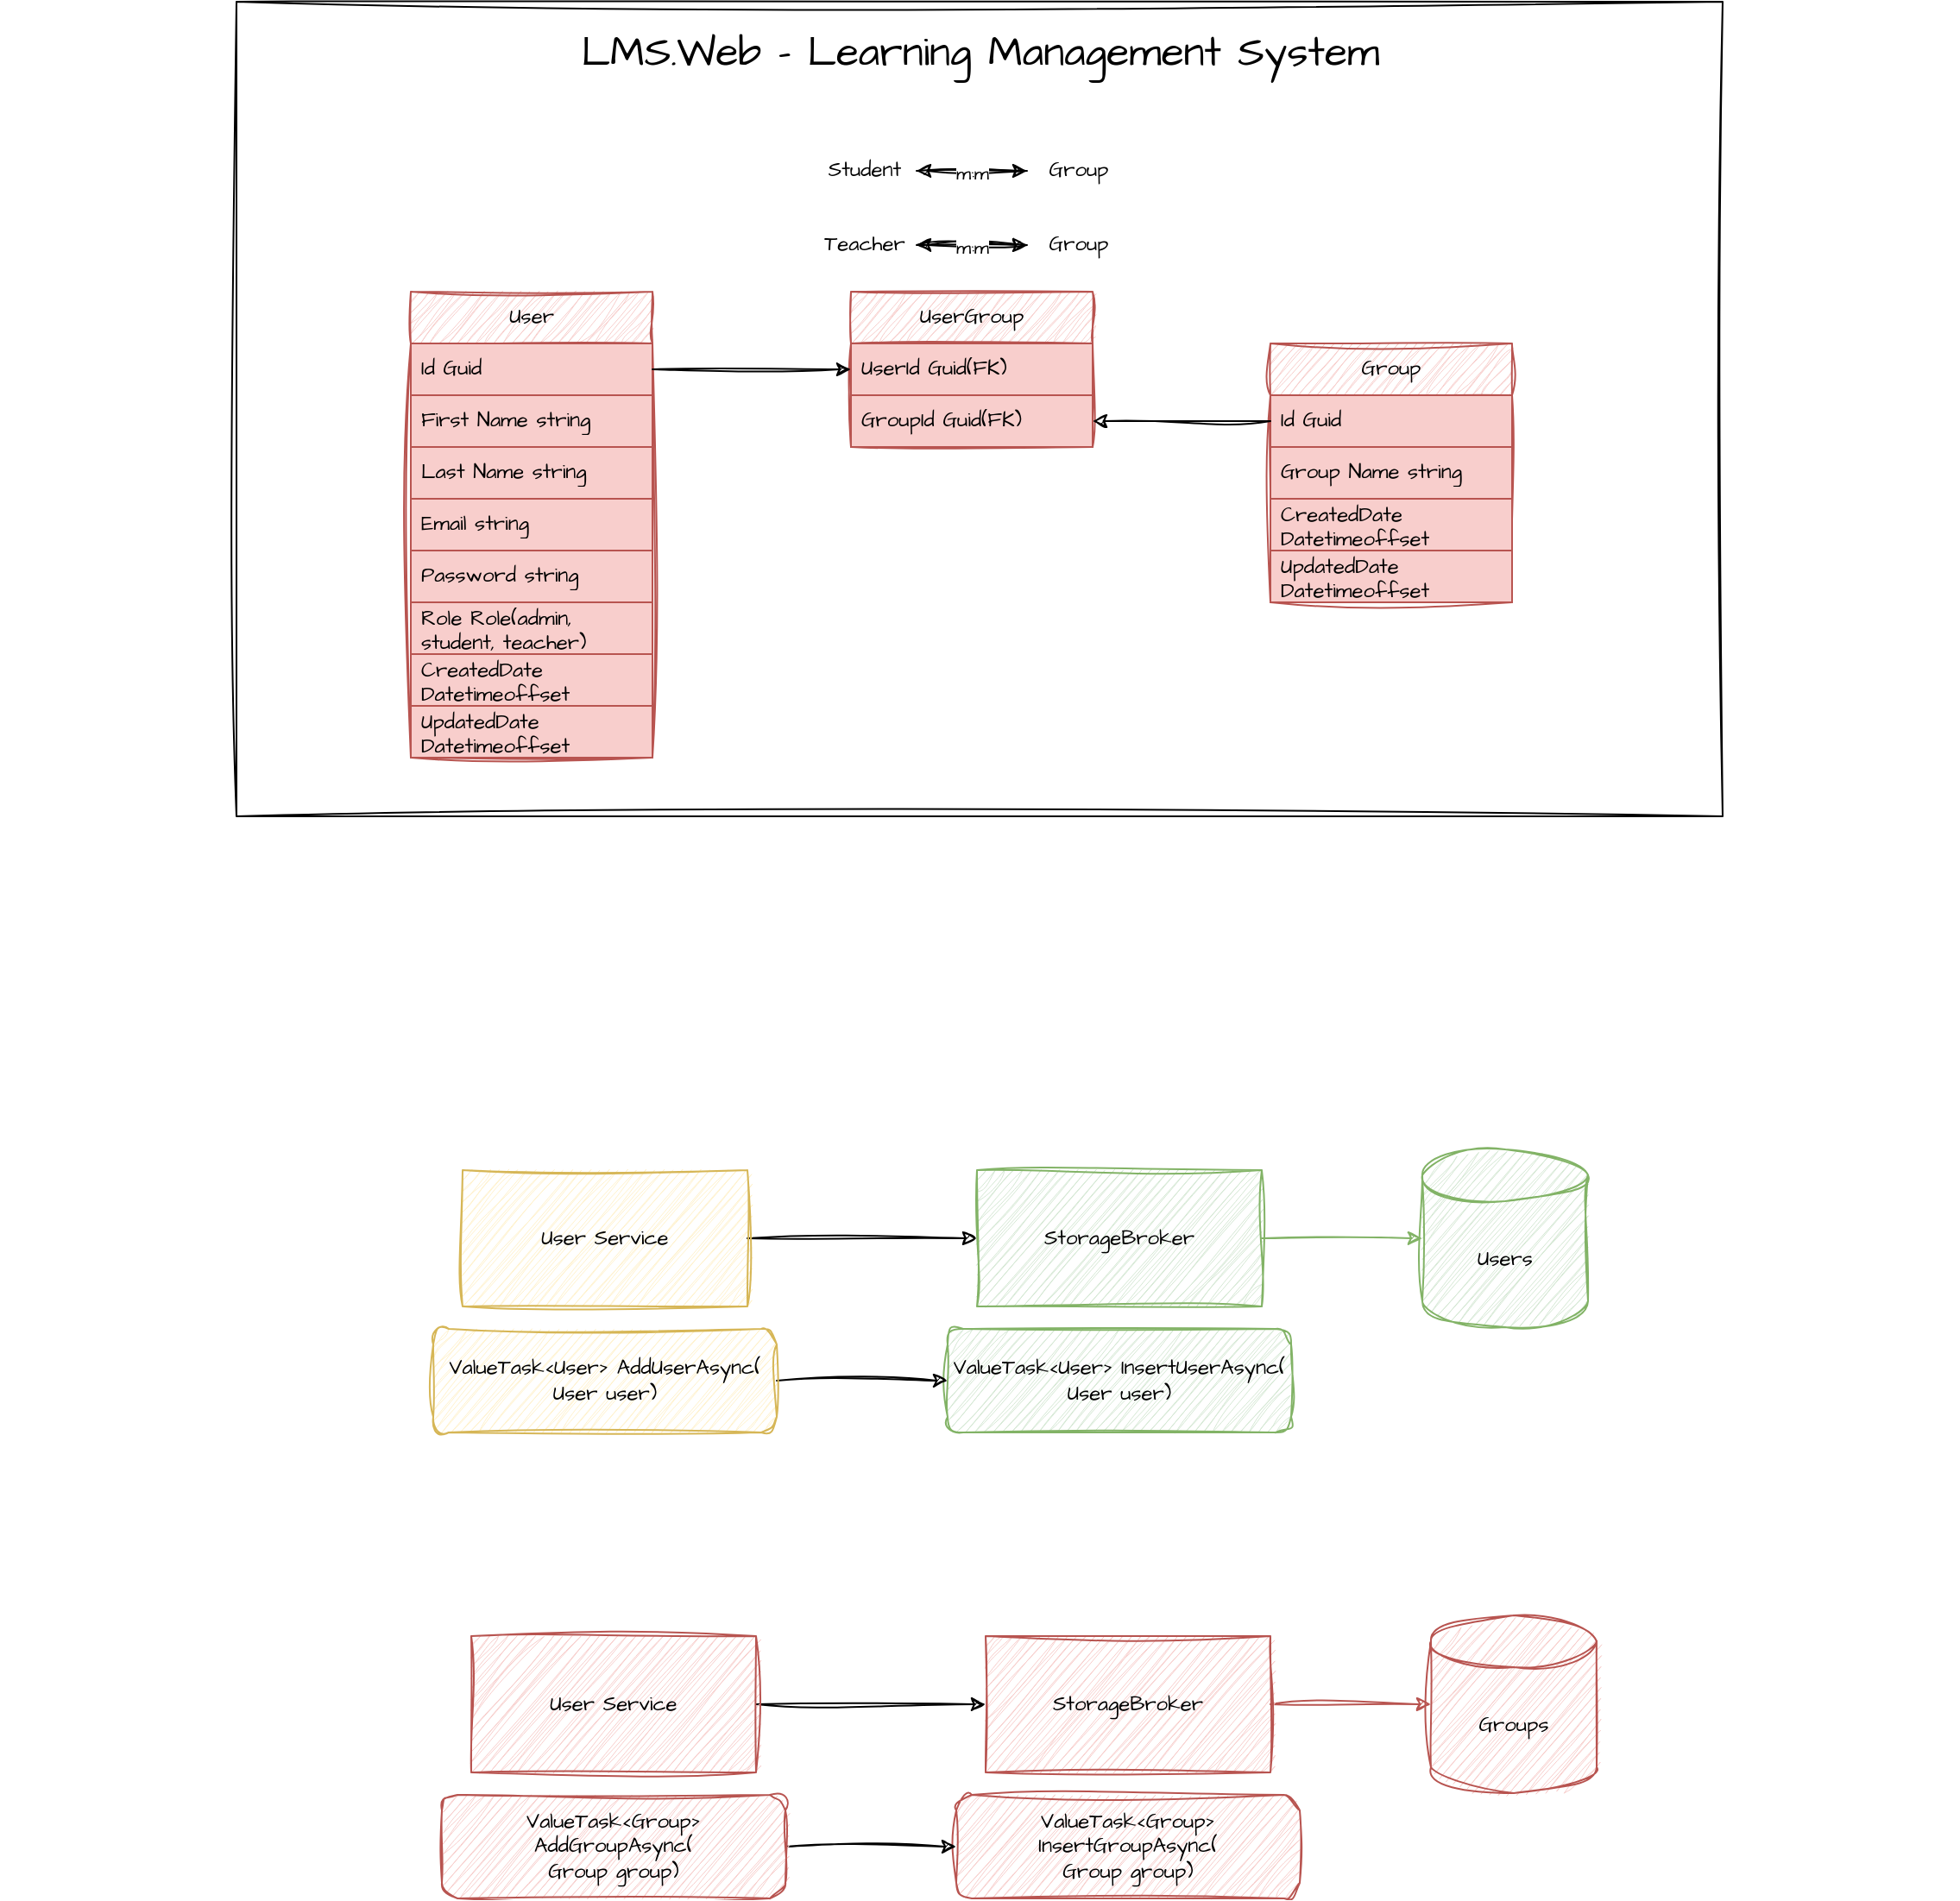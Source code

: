 <mxfile version="24.7.16">
  <diagram name="Page-1" id="NzhcsTbFFX72z6DJKy8v">
    <mxGraphModel dx="80" dy="868" grid="0" gridSize="10" guides="1" tooltips="1" connect="1" arrows="1" fold="1" page="0" pageScale="1" pageWidth="850" pageHeight="1100" math="0" shadow="0">
      <root>
        <mxCell id="0" />
        <mxCell id="1" parent="0" />
        <mxCell id="PWepbTCFuALaDU-6Ygkt-62" value="" style="rounded=0;whiteSpace=wrap;html=1;sketch=1;hachureGap=4;jiggle=2;curveFitting=1;fontFamily=Architects Daughter;fontSource=https%3A%2F%2Ffonts.googleapis.com%2Fcss%3Ffamily%3DArchitects%2BDaughter;" parent="1" vertex="1">
          <mxGeometry x="1310" y="-285" width="861" height="472" as="geometry" />
        </mxCell>
        <mxCell id="PWepbTCFuALaDU-6Ygkt-1" value="User" style="swimlane;fontStyle=0;childLayout=stackLayout;horizontal=1;startSize=30;horizontalStack=0;resizeParent=1;resizeParentMax=0;resizeLast=0;collapsible=1;marginBottom=0;whiteSpace=wrap;html=1;sketch=1;hachureGap=4;jiggle=2;curveFitting=1;fontFamily=Architects Daughter;fontSource=https%3A%2F%2Ffonts.googleapis.com%2Fcss%3Ffamily%3DArchitects%2BDaughter;fillColor=#f8cecc;strokeColor=#b85450;" parent="1" vertex="1">
          <mxGeometry x="1411" y="-117" width="140" height="270" as="geometry" />
        </mxCell>
        <mxCell id="PWepbTCFuALaDU-6Ygkt-2" value="Id Guid" style="text;strokeColor=#b85450;fillColor=#f8cecc;align=left;verticalAlign=middle;spacingLeft=4;spacingRight=4;overflow=hidden;points=[[0,0.5],[1,0.5]];portConstraint=eastwest;rotatable=0;whiteSpace=wrap;html=1;fontFamily=Architects Daughter;fontSource=https%3A%2F%2Ffonts.googleapis.com%2Fcss%3Ffamily%3DArchitects%2BDaughter;" parent="PWepbTCFuALaDU-6Ygkt-1" vertex="1">
          <mxGeometry y="30" width="140" height="30" as="geometry" />
        </mxCell>
        <mxCell id="PWepbTCFuALaDU-6Ygkt-3" value="First Name string" style="text;strokeColor=#b85450;fillColor=#f8cecc;align=left;verticalAlign=middle;spacingLeft=4;spacingRight=4;overflow=hidden;points=[[0,0.5],[1,0.5]];portConstraint=eastwest;rotatable=0;whiteSpace=wrap;html=1;fontFamily=Architects Daughter;fontSource=https%3A%2F%2Ffonts.googleapis.com%2Fcss%3Ffamily%3DArchitects%2BDaughter;" parent="PWepbTCFuALaDU-6Ygkt-1" vertex="1">
          <mxGeometry y="60" width="140" height="30" as="geometry" />
        </mxCell>
        <mxCell id="PWepbTCFuALaDU-6Ygkt-4" value="Last Name string" style="text;strokeColor=#b85450;fillColor=#f8cecc;align=left;verticalAlign=middle;spacingLeft=4;spacingRight=4;overflow=hidden;points=[[0,0.5],[1,0.5]];portConstraint=eastwest;rotatable=0;whiteSpace=wrap;html=1;fontFamily=Architects Daughter;fontSource=https%3A%2F%2Ffonts.googleapis.com%2Fcss%3Ffamily%3DArchitects%2BDaughter;" parent="PWepbTCFuALaDU-6Ygkt-1" vertex="1">
          <mxGeometry y="90" width="140" height="30" as="geometry" />
        </mxCell>
        <mxCell id="PWepbTCFuALaDU-6Ygkt-5" value="Email string" style="text;strokeColor=#b85450;fillColor=#f8cecc;align=left;verticalAlign=middle;spacingLeft=4;spacingRight=4;overflow=hidden;points=[[0,0.5],[1,0.5]];portConstraint=eastwest;rotatable=0;whiteSpace=wrap;html=1;fontFamily=Architects Daughter;fontSource=https%3A%2F%2Ffonts.googleapis.com%2Fcss%3Ffamily%3DArchitects%2BDaughter;" parent="PWepbTCFuALaDU-6Ygkt-1" vertex="1">
          <mxGeometry y="120" width="140" height="30" as="geometry" />
        </mxCell>
        <mxCell id="PWepbTCFuALaDU-6Ygkt-26" value="Password string" style="text;strokeColor=#b85450;fillColor=#f8cecc;align=left;verticalAlign=middle;spacingLeft=4;spacingRight=4;overflow=hidden;points=[[0,0.5],[1,0.5]];portConstraint=eastwest;rotatable=0;whiteSpace=wrap;html=1;fontFamily=Architects Daughter;fontSource=https%3A%2F%2Ffonts.googleapis.com%2Fcss%3Ffamily%3DArchitects%2BDaughter;" parent="PWepbTCFuALaDU-6Ygkt-1" vertex="1">
          <mxGeometry y="150" width="140" height="30" as="geometry" />
        </mxCell>
        <mxCell id="PWepbTCFuALaDU-6Ygkt-27" value="Role Role(admin, student, teacher)" style="text;strokeColor=#b85450;fillColor=#f8cecc;align=left;verticalAlign=middle;spacingLeft=4;spacingRight=4;overflow=hidden;points=[[0,0.5],[1,0.5]];portConstraint=eastwest;rotatable=0;whiteSpace=wrap;html=1;fontFamily=Architects Daughter;fontSource=https%3A%2F%2Ffonts.googleapis.com%2Fcss%3Ffamily%3DArchitects%2BDaughter;" parent="PWepbTCFuALaDU-6Ygkt-1" vertex="1">
          <mxGeometry y="180" width="140" height="30" as="geometry" />
        </mxCell>
        <mxCell id="PWepbTCFuALaDU-6Ygkt-60" value="CreatedDate Datetimeoffset" style="text;strokeColor=#b85450;fillColor=#f8cecc;align=left;verticalAlign=middle;spacingLeft=4;spacingRight=4;overflow=hidden;points=[[0,0.5],[1,0.5]];portConstraint=eastwest;rotatable=0;whiteSpace=wrap;html=1;fontFamily=Architects Daughter;fontSource=https%3A%2F%2Ffonts.googleapis.com%2Fcss%3Ffamily%3DArchitects%2BDaughter;" parent="PWepbTCFuALaDU-6Ygkt-1" vertex="1">
          <mxGeometry y="210" width="140" height="30" as="geometry" />
        </mxCell>
        <mxCell id="PWepbTCFuALaDU-6Ygkt-61" value="UpdatedDate Datetimeoffset" style="text;strokeColor=#b85450;fillColor=#f8cecc;align=left;verticalAlign=middle;spacingLeft=4;spacingRight=4;overflow=hidden;points=[[0,0.5],[1,0.5]];portConstraint=eastwest;rotatable=0;whiteSpace=wrap;html=1;fontFamily=Architects Daughter;fontSource=https%3A%2F%2Ffonts.googleapis.com%2Fcss%3Ffamily%3DArchitects%2BDaughter;" parent="PWepbTCFuALaDU-6Ygkt-1" vertex="1">
          <mxGeometry y="240" width="140" height="30" as="geometry" />
        </mxCell>
        <mxCell id="PWepbTCFuALaDU-6Ygkt-28" value="Group" style="swimlane;fontStyle=0;childLayout=stackLayout;horizontal=1;startSize=30;horizontalStack=0;resizeParent=1;resizeParentMax=0;resizeLast=0;collapsible=1;marginBottom=0;whiteSpace=wrap;html=1;sketch=1;hachureGap=4;jiggle=2;curveFitting=1;fontFamily=Architects Daughter;fontSource=https%3A%2F%2Ffonts.googleapis.com%2Fcss%3Ffamily%3DArchitects%2BDaughter;fillColor=#f8cecc;strokeColor=#b85450;" parent="1" vertex="1">
          <mxGeometry x="1909" y="-87" width="140" height="150" as="geometry" />
        </mxCell>
        <mxCell id="PWepbTCFuALaDU-6Ygkt-29" value="Id Guid" style="text;strokeColor=#b85450;fillColor=#f8cecc;align=left;verticalAlign=middle;spacingLeft=4;spacingRight=4;overflow=hidden;points=[[0,0.5],[1,0.5]];portConstraint=eastwest;rotatable=0;whiteSpace=wrap;html=1;fontFamily=Architects Daughter;fontSource=https%3A%2F%2Ffonts.googleapis.com%2Fcss%3Ffamily%3DArchitects%2BDaughter;" parent="PWepbTCFuALaDU-6Ygkt-28" vertex="1">
          <mxGeometry y="30" width="140" height="30" as="geometry" />
        </mxCell>
        <mxCell id="PWepbTCFuALaDU-6Ygkt-30" value="Group Name string" style="text;strokeColor=#b85450;fillColor=#f8cecc;align=left;verticalAlign=middle;spacingLeft=4;spacingRight=4;overflow=hidden;points=[[0,0.5],[1,0.5]];portConstraint=eastwest;rotatable=0;whiteSpace=wrap;html=1;fontFamily=Architects Daughter;fontSource=https%3A%2F%2Ffonts.googleapis.com%2Fcss%3Ffamily%3DArchitects%2BDaughter;" parent="PWepbTCFuALaDU-6Ygkt-28" vertex="1">
          <mxGeometry y="60" width="140" height="30" as="geometry" />
        </mxCell>
        <mxCell id="PWepbTCFuALaDU-6Ygkt-57" value="CreatedDate Datetimeoffset" style="text;strokeColor=#b85450;fillColor=#f8cecc;align=left;verticalAlign=middle;spacingLeft=4;spacingRight=4;overflow=hidden;points=[[0,0.5],[1,0.5]];portConstraint=eastwest;rotatable=0;whiteSpace=wrap;html=1;fontFamily=Architects Daughter;fontSource=https%3A%2F%2Ffonts.googleapis.com%2Fcss%3Ffamily%3DArchitects%2BDaughter;" parent="PWepbTCFuALaDU-6Ygkt-28" vertex="1">
          <mxGeometry y="90" width="140" height="30" as="geometry" />
        </mxCell>
        <mxCell id="PWepbTCFuALaDU-6Ygkt-58" value="UpdatedDate Datetimeoffset" style="text;strokeColor=#b85450;fillColor=#f8cecc;align=left;verticalAlign=middle;spacingLeft=4;spacingRight=4;overflow=hidden;points=[[0,0.5],[1,0.5]];portConstraint=eastwest;rotatable=0;whiteSpace=wrap;html=1;fontFamily=Architects Daughter;fontSource=https%3A%2F%2Ffonts.googleapis.com%2Fcss%3Ffamily%3DArchitects%2BDaughter;" parent="PWepbTCFuALaDU-6Ygkt-28" vertex="1">
          <mxGeometry y="120" width="140" height="30" as="geometry" />
        </mxCell>
        <mxCell id="PWepbTCFuALaDU-6Ygkt-39" style="edgeStyle=orthogonalEdgeStyle;rounded=0;sketch=1;hachureGap=4;jiggle=2;curveFitting=1;orthogonalLoop=1;jettySize=auto;html=1;fontFamily=Architects Daughter;fontSource=https%3A%2F%2Ffonts.googleapis.com%2Fcss%3Ffamily%3DArchitects%2BDaughter;" parent="1" source="PWepbTCFuALaDU-6Ygkt-37" target="PWepbTCFuALaDU-6Ygkt-38" edge="1">
          <mxGeometry relative="1" as="geometry" />
        </mxCell>
        <mxCell id="PWepbTCFuALaDU-6Ygkt-37" value="Student" style="text;html=1;align=center;verticalAlign=middle;whiteSpace=wrap;rounded=0;fontFamily=Architects Daughter;fontSource=https%3A%2F%2Ffonts.googleapis.com%2Fcss%3Ffamily%3DArchitects%2BDaughter;" parent="1" vertex="1">
          <mxGeometry x="1644" y="-202" width="60" height="30" as="geometry" />
        </mxCell>
        <mxCell id="PWepbTCFuALaDU-6Ygkt-40" style="edgeStyle=orthogonalEdgeStyle;rounded=0;sketch=1;hachureGap=4;jiggle=2;curveFitting=1;orthogonalLoop=1;jettySize=auto;html=1;fontFamily=Architects Daughter;fontSource=https%3A%2F%2Ffonts.googleapis.com%2Fcss%3Ffamily%3DArchitects%2BDaughter;" parent="1" source="PWepbTCFuALaDU-6Ygkt-38" target="PWepbTCFuALaDU-6Ygkt-37" edge="1">
          <mxGeometry relative="1" as="geometry" />
        </mxCell>
        <mxCell id="PWepbTCFuALaDU-6Ygkt-41" value="m:m" style="edgeLabel;html=1;align=center;verticalAlign=middle;resizable=0;points=[];sketch=1;hachureGap=4;jiggle=2;curveFitting=1;fontFamily=Architects Daughter;fontSource=https%3A%2F%2Ffonts.googleapis.com%2Fcss%3Ffamily%3DArchitects%2BDaughter;" parent="PWepbTCFuALaDU-6Ygkt-40" vertex="1" connectable="0">
          <mxGeometry x="0.003" y="1" relative="1" as="geometry">
            <mxPoint as="offset" />
          </mxGeometry>
        </mxCell>
        <mxCell id="PWepbTCFuALaDU-6Ygkt-38" value="Group" style="text;html=1;align=center;verticalAlign=middle;whiteSpace=wrap;rounded=0;fontFamily=Architects Daughter;fontSource=https%3A%2F%2Ffonts.googleapis.com%2Fcss%3Ffamily%3DArchitects%2BDaughter;" parent="1" vertex="1">
          <mxGeometry x="1768" y="-202" width="60" height="30" as="geometry" />
        </mxCell>
        <mxCell id="PWepbTCFuALaDU-6Ygkt-42" style="edgeStyle=orthogonalEdgeStyle;rounded=0;sketch=1;hachureGap=4;jiggle=2;curveFitting=1;orthogonalLoop=1;jettySize=auto;html=1;fontFamily=Architects Daughter;fontSource=https%3A%2F%2Ffonts.googleapis.com%2Fcss%3Ffamily%3DArchitects%2BDaughter;" parent="1" source="PWepbTCFuALaDU-6Ygkt-43" target="PWepbTCFuALaDU-6Ygkt-46" edge="1">
          <mxGeometry relative="1" as="geometry" />
        </mxCell>
        <mxCell id="PWepbTCFuALaDU-6Ygkt-43" value="Teacher" style="text;html=1;align=center;verticalAlign=middle;whiteSpace=wrap;rounded=0;fontFamily=Architects Daughter;fontSource=https%3A%2F%2Ffonts.googleapis.com%2Fcss%3Ffamily%3DArchitects%2BDaughter;" parent="1" vertex="1">
          <mxGeometry x="1644" y="-159" width="60" height="30" as="geometry" />
        </mxCell>
        <mxCell id="PWepbTCFuALaDU-6Ygkt-44" style="edgeStyle=orthogonalEdgeStyle;rounded=0;sketch=1;hachureGap=4;jiggle=2;curveFitting=1;orthogonalLoop=1;jettySize=auto;html=1;fontFamily=Architects Daughter;fontSource=https%3A%2F%2Ffonts.googleapis.com%2Fcss%3Ffamily%3DArchitects%2BDaughter;" parent="1" source="PWepbTCFuALaDU-6Ygkt-46" target="PWepbTCFuALaDU-6Ygkt-43" edge="1">
          <mxGeometry relative="1" as="geometry" />
        </mxCell>
        <mxCell id="PWepbTCFuALaDU-6Ygkt-45" value="m:m" style="edgeLabel;html=1;align=center;verticalAlign=middle;resizable=0;points=[];sketch=1;hachureGap=4;jiggle=2;curveFitting=1;fontFamily=Architects Daughter;fontSource=https%3A%2F%2Ffonts.googleapis.com%2Fcss%3Ffamily%3DArchitects%2BDaughter;" parent="PWepbTCFuALaDU-6Ygkt-44" vertex="1" connectable="0">
          <mxGeometry x="0.003" y="1" relative="1" as="geometry">
            <mxPoint as="offset" />
          </mxGeometry>
        </mxCell>
        <mxCell id="PWepbTCFuALaDU-6Ygkt-46" value="Group" style="text;html=1;align=center;verticalAlign=middle;whiteSpace=wrap;rounded=0;fontFamily=Architects Daughter;fontSource=https%3A%2F%2Ffonts.googleapis.com%2Fcss%3Ffamily%3DArchitects%2BDaughter;" parent="1" vertex="1">
          <mxGeometry x="1768" y="-159" width="60" height="30" as="geometry" />
        </mxCell>
        <mxCell id="PWepbTCFuALaDU-6Ygkt-48" value="UserGroup" style="swimlane;fontStyle=0;childLayout=stackLayout;horizontal=1;startSize=30;horizontalStack=0;resizeParent=1;resizeParentMax=0;resizeLast=0;collapsible=1;marginBottom=0;whiteSpace=wrap;html=1;sketch=1;hachureGap=4;jiggle=2;curveFitting=1;fontFamily=Architects Daughter;fontSource=https%3A%2F%2Ffonts.googleapis.com%2Fcss%3Ffamily%3DArchitects%2BDaughter;fillColor=#f8cecc;strokeColor=#b85450;" parent="1" vertex="1">
          <mxGeometry x="1666" y="-117" width="140" height="90" as="geometry" />
        </mxCell>
        <mxCell id="PWepbTCFuALaDU-6Ygkt-49" value="UserId Guid(FK)" style="text;strokeColor=#b85450;fillColor=#f8cecc;align=left;verticalAlign=middle;spacingLeft=4;spacingRight=4;overflow=hidden;points=[[0,0.5],[1,0.5]];portConstraint=eastwest;rotatable=0;whiteSpace=wrap;html=1;fontFamily=Architects Daughter;fontSource=https%3A%2F%2Ffonts.googleapis.com%2Fcss%3Ffamily%3DArchitects%2BDaughter;" parent="PWepbTCFuALaDU-6Ygkt-48" vertex="1">
          <mxGeometry y="30" width="140" height="30" as="geometry" />
        </mxCell>
        <mxCell id="PWepbTCFuALaDU-6Ygkt-50" value="GroupId Guid(FK)" style="text;strokeColor=#b85450;fillColor=#f8cecc;align=left;verticalAlign=middle;spacingLeft=4;spacingRight=4;overflow=hidden;points=[[0,0.5],[1,0.5]];portConstraint=eastwest;rotatable=0;whiteSpace=wrap;html=1;fontFamily=Architects Daughter;fontSource=https%3A%2F%2Ffonts.googleapis.com%2Fcss%3Ffamily%3DArchitects%2BDaughter;" parent="PWepbTCFuALaDU-6Ygkt-48" vertex="1">
          <mxGeometry y="60" width="140" height="30" as="geometry" />
        </mxCell>
        <mxCell id="PWepbTCFuALaDU-6Ygkt-55" style="edgeStyle=orthogonalEdgeStyle;rounded=0;sketch=1;hachureGap=4;jiggle=2;curveFitting=1;orthogonalLoop=1;jettySize=auto;html=1;fontFamily=Architects Daughter;fontSource=https%3A%2F%2Ffonts.googleapis.com%2Fcss%3Ffamily%3DArchitects%2BDaughter;" parent="1" source="PWepbTCFuALaDU-6Ygkt-2" target="PWepbTCFuALaDU-6Ygkt-49" edge="1">
          <mxGeometry relative="1" as="geometry" />
        </mxCell>
        <mxCell id="PWepbTCFuALaDU-6Ygkt-56" style="edgeStyle=orthogonalEdgeStyle;rounded=0;sketch=1;hachureGap=4;jiggle=2;curveFitting=1;orthogonalLoop=1;jettySize=auto;html=1;entryX=1;entryY=0.5;entryDx=0;entryDy=0;fontFamily=Architects Daughter;fontSource=https%3A%2F%2Ffonts.googleapis.com%2Fcss%3Ffamily%3DArchitects%2BDaughter;" parent="1" source="PWepbTCFuALaDU-6Ygkt-29" target="PWepbTCFuALaDU-6Ygkt-50" edge="1">
          <mxGeometry relative="1" as="geometry" />
        </mxCell>
        <mxCell id="PWepbTCFuALaDU-6Ygkt-63" value="&lt;font style=&quot;font-size: 24px;&quot;&gt;LMS.Web - Learning Management System&lt;/font&gt;" style="text;html=1;align=center;verticalAlign=middle;whiteSpace=wrap;rounded=0;fontFamily=Architects Daughter;fontSource=https%3A%2F%2Ffonts.googleapis.com%2Fcss%3Ffamily%3DArchitects%2BDaughter;" parent="1" vertex="1">
          <mxGeometry x="1173.5" y="-270" width="1134" height="30" as="geometry" />
        </mxCell>
        <mxCell id="PWepbTCFuALaDU-6Ygkt-66" value="Users" style="shape=cylinder3;whiteSpace=wrap;html=1;boundedLbl=1;backgroundOutline=1;size=15;sketch=1;hachureGap=4;jiggle=2;curveFitting=1;fontFamily=Architects Daughter;fontSource=https%3A%2F%2Ffonts.googleapis.com%2Fcss%3Ffamily%3DArchitects%2BDaughter;fillColor=#d5e8d4;strokeColor=#82b366;" parent="1" vertex="1">
          <mxGeometry x="1997" y="380" width="96" height="103" as="geometry" />
        </mxCell>
        <mxCell id="PWepbTCFuALaDU-6Ygkt-71" style="edgeStyle=orthogonalEdgeStyle;rounded=0;sketch=1;hachureGap=4;jiggle=2;curveFitting=1;orthogonalLoop=1;jettySize=auto;html=1;fontFamily=Architects Daughter;fontSource=https%3A%2F%2Ffonts.googleapis.com%2Fcss%3Ffamily%3DArchitects%2BDaughter;fillColor=#d5e8d4;strokeColor=#82b366;" parent="1" source="PWepbTCFuALaDU-6Ygkt-69" target="PWepbTCFuALaDU-6Ygkt-66" edge="1">
          <mxGeometry relative="1" as="geometry" />
        </mxCell>
        <mxCell id="PWepbTCFuALaDU-6Ygkt-69" value="StorageBroker" style="rounded=0;whiteSpace=wrap;html=1;sketch=1;hachureGap=4;jiggle=2;curveFitting=1;fontFamily=Architects Daughter;fontSource=https%3A%2F%2Ffonts.googleapis.com%2Fcss%3Ffamily%3DArchitects%2BDaughter;fillColor=#d5e8d4;strokeColor=#82b366;" parent="1" vertex="1">
          <mxGeometry x="1739" y="392" width="165" height="79" as="geometry" />
        </mxCell>
        <mxCell id="PWepbTCFuALaDU-6Ygkt-70" value="ValueTask&amp;lt;User&amp;gt; InsertUserAsync(&lt;div&gt;User user)&lt;/div&gt;" style="rounded=1;whiteSpace=wrap;html=1;sketch=1;hachureGap=4;jiggle=2;curveFitting=1;fontFamily=Architects Daughter;fontSource=https%3A%2F%2Ffonts.googleapis.com%2Fcss%3Ffamily%3DArchitects%2BDaughter;fillColor=#d5e8d4;strokeColor=#82b366;" parent="1" vertex="1">
          <mxGeometry x="1722" y="484" width="199" height="60" as="geometry" />
        </mxCell>
        <mxCell id="PWepbTCFuALaDU-6Ygkt-74" style="edgeStyle=orthogonalEdgeStyle;rounded=0;sketch=1;hachureGap=4;jiggle=2;curveFitting=1;orthogonalLoop=1;jettySize=auto;html=1;fontFamily=Architects Daughter;fontSource=https%3A%2F%2Ffonts.googleapis.com%2Fcss%3Ffamily%3DArchitects%2BDaughter;" parent="1" source="PWepbTCFuALaDU-6Ygkt-72" target="PWepbTCFuALaDU-6Ygkt-69" edge="1">
          <mxGeometry relative="1" as="geometry" />
        </mxCell>
        <mxCell id="PWepbTCFuALaDU-6Ygkt-72" value="User Service" style="rounded=0;whiteSpace=wrap;html=1;sketch=1;hachureGap=4;jiggle=2;curveFitting=1;fontFamily=Architects Daughter;fontSource=https%3A%2F%2Ffonts.googleapis.com%2Fcss%3Ffamily%3DArchitects%2BDaughter;fillColor=#fff2cc;strokeColor=#d6b656;" parent="1" vertex="1">
          <mxGeometry x="1441" y="392" width="165" height="79" as="geometry" />
        </mxCell>
        <mxCell id="PWepbTCFuALaDU-6Ygkt-75" style="edgeStyle=orthogonalEdgeStyle;rounded=0;sketch=1;hachureGap=4;jiggle=2;curveFitting=1;orthogonalLoop=1;jettySize=auto;html=1;fontFamily=Architects Daughter;fontSource=https%3A%2F%2Ffonts.googleapis.com%2Fcss%3Ffamily%3DArchitects%2BDaughter;" parent="1" source="PWepbTCFuALaDU-6Ygkt-73" target="PWepbTCFuALaDU-6Ygkt-70" edge="1">
          <mxGeometry relative="1" as="geometry" />
        </mxCell>
        <mxCell id="PWepbTCFuALaDU-6Ygkt-73" value="ValueTask&amp;lt;User&amp;gt; AddUserAsync(&lt;div&gt;User user)&lt;/div&gt;" style="rounded=1;whiteSpace=wrap;html=1;sketch=1;hachureGap=4;jiggle=2;curveFitting=1;fontFamily=Architects Daughter;fontSource=https%3A%2F%2Ffonts.googleapis.com%2Fcss%3Ffamily%3DArchitects%2BDaughter;fillColor=#fff2cc;strokeColor=#d6b656;" parent="1" vertex="1">
          <mxGeometry x="1424" y="484" width="199" height="60" as="geometry" />
        </mxCell>
        <mxCell id="PWepbTCFuALaDU-6Ygkt-78" value="Groups" style="shape=cylinder3;whiteSpace=wrap;html=1;boundedLbl=1;backgroundOutline=1;size=15;sketch=1;hachureGap=4;jiggle=2;curveFitting=1;fontFamily=Architects Daughter;fontSource=https%3A%2F%2Ffonts.googleapis.com%2Fcss%3Ffamily%3DArchitects%2BDaughter;fillColor=#f8cecc;strokeColor=#b85450;" parent="1" vertex="1">
          <mxGeometry x="2002" y="650" width="96" height="103" as="geometry" />
        </mxCell>
        <mxCell id="PWepbTCFuALaDU-6Ygkt-79" style="edgeStyle=orthogonalEdgeStyle;rounded=0;sketch=1;hachureGap=4;jiggle=2;curveFitting=1;orthogonalLoop=1;jettySize=auto;html=1;fontFamily=Architects Daughter;fontSource=https%3A%2F%2Ffonts.googleapis.com%2Fcss%3Ffamily%3DArchitects%2BDaughter;fillColor=#f8cecc;strokeColor=#b85450;" parent="1" source="PWepbTCFuALaDU-6Ygkt-80" target="PWepbTCFuALaDU-6Ygkt-78" edge="1">
          <mxGeometry relative="1" as="geometry" />
        </mxCell>
        <mxCell id="PWepbTCFuALaDU-6Ygkt-80" value="StorageBroker" style="rounded=0;whiteSpace=wrap;html=1;sketch=1;hachureGap=4;jiggle=2;curveFitting=1;fontFamily=Architects Daughter;fontSource=https%3A%2F%2Ffonts.googleapis.com%2Fcss%3Ffamily%3DArchitects%2BDaughter;fillColor=#f8cecc;strokeColor=#b85450;" parent="1" vertex="1">
          <mxGeometry x="1744" y="662" width="165" height="79" as="geometry" />
        </mxCell>
        <mxCell id="PWepbTCFuALaDU-6Ygkt-81" value="ValueTask&amp;lt;Group&amp;gt; InsertGroupAsync(&lt;br&gt;&lt;div&gt;&lt;span style=&quot;background-color: initial;&quot;&gt;Group g&lt;/span&gt;roup)&lt;/div&gt;" style="rounded=1;whiteSpace=wrap;html=1;sketch=1;hachureGap=4;jiggle=2;curveFitting=1;fontFamily=Architects Daughter;fontSource=https%3A%2F%2Ffonts.googleapis.com%2Fcss%3Ffamily%3DArchitects%2BDaughter;fillColor=#f8cecc;strokeColor=#b85450;" parent="1" vertex="1">
          <mxGeometry x="1727" y="754" width="199" height="60" as="geometry" />
        </mxCell>
        <mxCell id="PWepbTCFuALaDU-6Ygkt-82" style="edgeStyle=orthogonalEdgeStyle;rounded=0;sketch=1;hachureGap=4;jiggle=2;curveFitting=1;orthogonalLoop=1;jettySize=auto;html=1;fontFamily=Architects Daughter;fontSource=https%3A%2F%2Ffonts.googleapis.com%2Fcss%3Ffamily%3DArchitects%2BDaughter;" parent="1" source="PWepbTCFuALaDU-6Ygkt-83" target="PWepbTCFuALaDU-6Ygkt-80" edge="1">
          <mxGeometry relative="1" as="geometry" />
        </mxCell>
        <mxCell id="PWepbTCFuALaDU-6Ygkt-83" value="User Service" style="rounded=0;whiteSpace=wrap;html=1;sketch=1;hachureGap=4;jiggle=2;curveFitting=1;fontFamily=Architects Daughter;fontSource=https%3A%2F%2Ffonts.googleapis.com%2Fcss%3Ffamily%3DArchitects%2BDaughter;fillColor=#f8cecc;strokeColor=#b85450;" parent="1" vertex="1">
          <mxGeometry x="1446" y="662" width="165" height="79" as="geometry" />
        </mxCell>
        <mxCell id="PWepbTCFuALaDU-6Ygkt-84" style="edgeStyle=orthogonalEdgeStyle;rounded=0;sketch=1;hachureGap=4;jiggle=2;curveFitting=1;orthogonalLoop=1;jettySize=auto;html=1;fontFamily=Architects Daughter;fontSource=https%3A%2F%2Ffonts.googleapis.com%2Fcss%3Ffamily%3DArchitects%2BDaughter;" parent="1" source="PWepbTCFuALaDU-6Ygkt-85" target="PWepbTCFuALaDU-6Ygkt-81" edge="1">
          <mxGeometry relative="1" as="geometry" />
        </mxCell>
        <mxCell id="PWepbTCFuALaDU-6Ygkt-85" value="ValueTask&amp;lt;Group&amp;gt; AddGroupAsync(&lt;br&gt;&lt;div&gt;&lt;span style=&quot;background-color: initial;&quot;&gt;Group g&lt;/span&gt;roup)&lt;/div&gt;" style="rounded=1;whiteSpace=wrap;html=1;sketch=1;hachureGap=4;jiggle=2;curveFitting=1;fontFamily=Architects Daughter;fontSource=https%3A%2F%2Ffonts.googleapis.com%2Fcss%3Ffamily%3DArchitects%2BDaughter;fillColor=#f8cecc;strokeColor=#b85450;" parent="1" vertex="1">
          <mxGeometry x="1429" y="754" width="199" height="60" as="geometry" />
        </mxCell>
      </root>
    </mxGraphModel>
  </diagram>
</mxfile>
